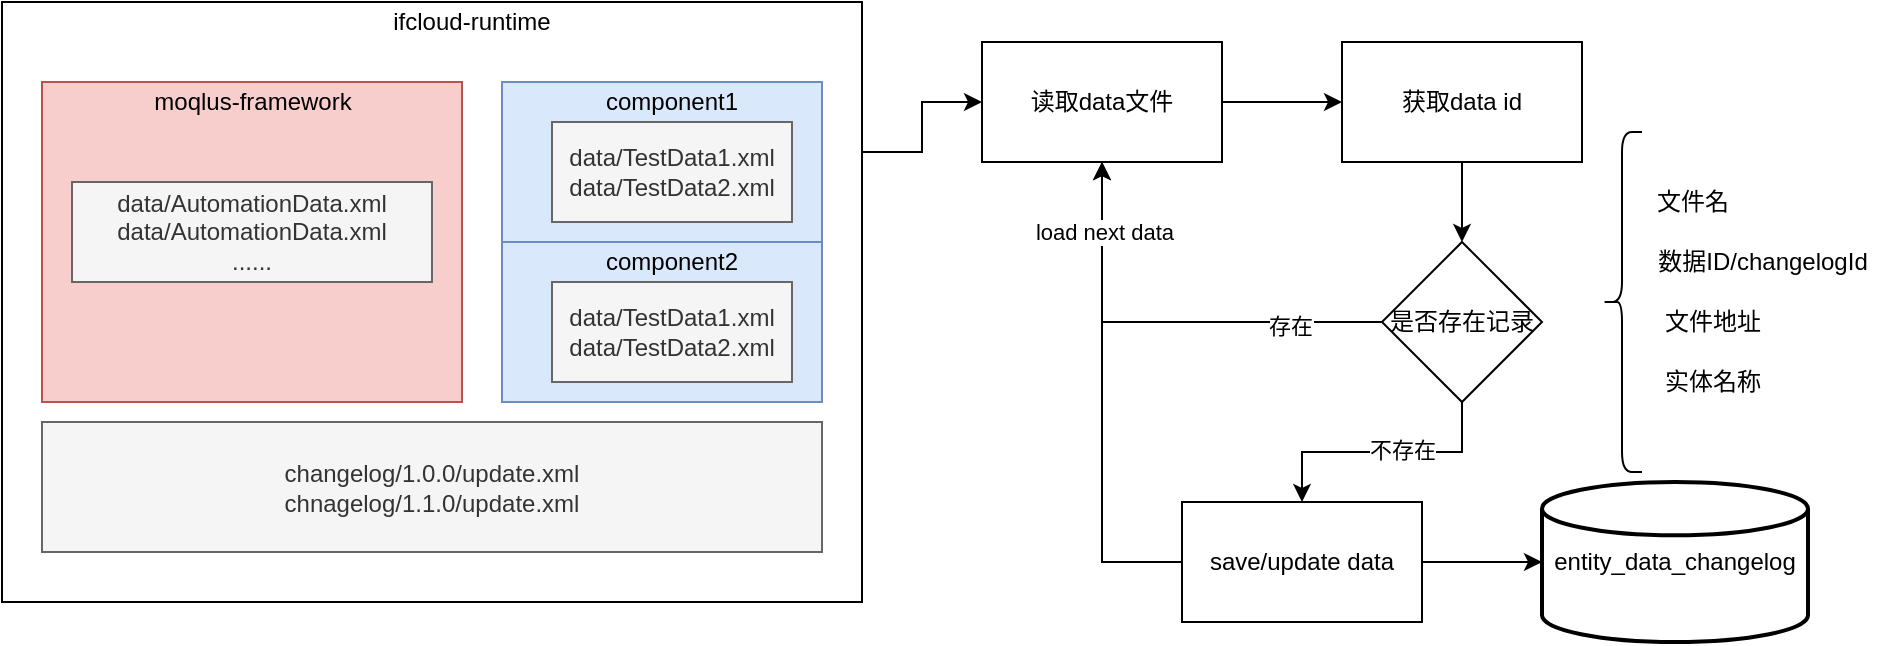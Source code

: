 <mxfile version="14.6.13" type="device"><diagram id="wXhJuDPF0Q41yfUL21sD" name="第 1 页"><mxGraphModel dx="1185" dy="678" grid="1" gridSize="10" guides="1" tooltips="1" connect="1" arrows="1" fold="1" page="1" pageScale="1" pageWidth="827" pageHeight="1169" math="0" shadow="0"><root><mxCell id="0"/><mxCell id="1" parent="0"/><mxCell id="lY2HAseP53FyU0SkO5xe-21" style="edgeStyle=orthogonalEdgeStyle;rounded=0;orthogonalLoop=1;jettySize=auto;html=1;exitX=1;exitY=0.25;exitDx=0;exitDy=0;" edge="1" parent="1" source="lY2HAseP53FyU0SkO5xe-9" target="lY2HAseP53FyU0SkO5xe-20"><mxGeometry relative="1" as="geometry"/></mxCell><mxCell id="lY2HAseP53FyU0SkO5xe-9" value="" style="rounded=0;whiteSpace=wrap;html=1;" vertex="1" parent="1"><mxGeometry x="60" y="70" width="430" height="300" as="geometry"/></mxCell><mxCell id="lY2HAseP53FyU0SkO5xe-2" value="" style="rounded=0;whiteSpace=wrap;html=1;fillColor=#dae8fc;strokeColor=#6c8ebf;" vertex="1" parent="1"><mxGeometry x="310" y="110" width="160" height="80" as="geometry"/></mxCell><mxCell id="lY2HAseP53FyU0SkO5xe-3" value="component1" style="text;html=1;strokeColor=none;fillColor=none;align=center;verticalAlign=middle;whiteSpace=wrap;rounded=0;" vertex="1" parent="1"><mxGeometry x="345" y="110" width="100" height="20" as="geometry"/></mxCell><mxCell id="lY2HAseP53FyU0SkO5xe-1" value="data/TestData1.xml&lt;br&gt;data/TestData2.xml" style="rounded=0;whiteSpace=wrap;html=1;align=center;fillColor=#f5f5f5;strokeColor=#666666;fontColor=#333333;" vertex="1" parent="1"><mxGeometry x="335" y="130" width="120" height="50" as="geometry"/></mxCell><mxCell id="lY2HAseP53FyU0SkO5xe-5" value="" style="rounded=0;whiteSpace=wrap;html=1;fillColor=#dae8fc;strokeColor=#6c8ebf;" vertex="1" parent="1"><mxGeometry x="310" y="190" width="160" height="80" as="geometry"/></mxCell><mxCell id="lY2HAseP53FyU0SkO5xe-6" value="component2" style="text;html=1;strokeColor=none;fillColor=none;align=center;verticalAlign=middle;whiteSpace=wrap;rounded=0;" vertex="1" parent="1"><mxGeometry x="345" y="190" width="100" height="20" as="geometry"/></mxCell><mxCell id="lY2HAseP53FyU0SkO5xe-7" value="data/TestData1.xml&lt;br&gt;data/TestData2.xml" style="rounded=0;whiteSpace=wrap;html=1;align=center;fillColor=#f5f5f5;strokeColor=#666666;fontColor=#333333;" vertex="1" parent="1"><mxGeometry x="335" y="210" width="120" height="50" as="geometry"/></mxCell><mxCell id="lY2HAseP53FyU0SkO5xe-10" value="ifcloud-runtime" style="text;html=1;strokeColor=none;fillColor=none;align=center;verticalAlign=middle;whiteSpace=wrap;rounded=0;" vertex="1" parent="1"><mxGeometry x="245" y="70" width="100" height="20" as="geometry"/></mxCell><mxCell id="lY2HAseP53FyU0SkO5xe-11" value="changelog/1.0.0/update.xml&lt;br&gt;chnagelog/1.1.0/update.xml" style="rounded=0;whiteSpace=wrap;html=1;align=center;fillColor=#f5f5f5;strokeColor=#666666;fontColor=#333333;" vertex="1" parent="1"><mxGeometry x="80" y="280" width="390" height="65" as="geometry"/></mxCell><mxCell id="lY2HAseP53FyU0SkO5xe-12" value="" style="rounded=0;whiteSpace=wrap;html=1;fillColor=#f8cecc;strokeColor=#b85450;" vertex="1" parent="1"><mxGeometry x="80" y="110" width="210" height="160" as="geometry"/></mxCell><mxCell id="lY2HAseP53FyU0SkO5xe-13" value="moqlus-framework" style="text;html=1;align=center;verticalAlign=middle;resizable=0;points=[];autosize=1;strokeColor=none;" vertex="1" parent="1"><mxGeometry x="130" y="110" width="110" height="20" as="geometry"/></mxCell><mxCell id="lY2HAseP53FyU0SkO5xe-14" value="data/AutomationData.xml&lt;br&gt;data/AutomationData.xml&lt;br&gt;......" style="rounded=0;whiteSpace=wrap;html=1;align=center;fillColor=#f5f5f5;strokeColor=#666666;fontColor=#333333;" vertex="1" parent="1"><mxGeometry x="95" y="160" width="180" height="50" as="geometry"/></mxCell><mxCell id="lY2HAseP53FyU0SkO5xe-23" value="" style="edgeStyle=orthogonalEdgeStyle;rounded=0;orthogonalLoop=1;jettySize=auto;html=1;" edge="1" parent="1" source="lY2HAseP53FyU0SkO5xe-20" target="lY2HAseP53FyU0SkO5xe-22"><mxGeometry relative="1" as="geometry"/></mxCell><mxCell id="lY2HAseP53FyU0SkO5xe-20" value="读取data文件" style="rounded=0;whiteSpace=wrap;html=1;fillColor=none;align=center;" vertex="1" parent="1"><mxGeometry x="550" y="90" width="120" height="60" as="geometry"/></mxCell><mxCell id="lY2HAseP53FyU0SkO5xe-25" style="edgeStyle=orthogonalEdgeStyle;rounded=0;orthogonalLoop=1;jettySize=auto;html=1;exitX=0.5;exitY=1;exitDx=0;exitDy=0;entryX=0.5;entryY=0;entryDx=0;entryDy=0;" edge="1" parent="1" source="lY2HAseP53FyU0SkO5xe-22" target="lY2HAseP53FyU0SkO5xe-24"><mxGeometry relative="1" as="geometry"/></mxCell><mxCell id="lY2HAseP53FyU0SkO5xe-22" value="获取data id" style="rounded=0;whiteSpace=wrap;html=1;fillColor=none;align=center;" vertex="1" parent="1"><mxGeometry x="730" y="90" width="120" height="60" as="geometry"/></mxCell><mxCell id="lY2HAseP53FyU0SkO5xe-82" style="edgeStyle=orthogonalEdgeStyle;rounded=0;orthogonalLoop=1;jettySize=auto;html=1;exitX=0.5;exitY=1;exitDx=0;exitDy=0;" edge="1" parent="1" source="lY2HAseP53FyU0SkO5xe-24" target="lY2HAseP53FyU0SkO5xe-79"><mxGeometry relative="1" as="geometry"/></mxCell><mxCell id="lY2HAseP53FyU0SkO5xe-88" value="不存在" style="edgeLabel;html=1;align=center;verticalAlign=middle;resizable=0;points=[];" vertex="1" connectable="0" parent="lY2HAseP53FyU0SkO5xe-82"><mxGeometry x="-0.154" y="-1" relative="1" as="geometry"><mxPoint as="offset"/></mxGeometry></mxCell><mxCell id="lY2HAseP53FyU0SkO5xe-83" style="edgeStyle=orthogonalEdgeStyle;rounded=0;orthogonalLoop=1;jettySize=auto;html=1;exitX=0;exitY=0.5;exitDx=0;exitDy=0;entryX=0.5;entryY=1;entryDx=0;entryDy=0;" edge="1" parent="1" source="lY2HAseP53FyU0SkO5xe-24" target="lY2HAseP53FyU0SkO5xe-20"><mxGeometry relative="1" as="geometry"/></mxCell><mxCell id="lY2HAseP53FyU0SkO5xe-89" value="存在" style="edgeLabel;html=1;align=center;verticalAlign=middle;resizable=0;points=[];" vertex="1" connectable="0" parent="lY2HAseP53FyU0SkO5xe-83"><mxGeometry x="-0.583" y="2" relative="1" as="geometry"><mxPoint as="offset"/></mxGeometry></mxCell><mxCell id="lY2HAseP53FyU0SkO5xe-24" value="是否存在记录" style="rhombus;whiteSpace=wrap;html=1;" vertex="1" parent="1"><mxGeometry x="750" y="190" width="80" height="80" as="geometry"/></mxCell><mxCell id="lY2HAseP53FyU0SkO5xe-27" value="" style="shape=curlyBracket;whiteSpace=wrap;html=1;rounded=1;align=center;" vertex="1" parent="1"><mxGeometry x="860" y="135" width="20" height="170" as="geometry"/></mxCell><mxCell id="lY2HAseP53FyU0SkO5xe-74" value="文件名" style="text;html=1;align=center;verticalAlign=middle;resizable=0;points=[];autosize=1;strokeColor=none;" vertex="1" parent="1"><mxGeometry x="880" y="160" width="50" height="20" as="geometry"/></mxCell><mxCell id="lY2HAseP53FyU0SkO5xe-75" value="数据ID/changelogId" style="text;html=1;align=center;verticalAlign=middle;resizable=0;points=[];autosize=1;strokeColor=none;" vertex="1" parent="1"><mxGeometry x="880" y="190" width="120" height="20" as="geometry"/></mxCell><mxCell id="lY2HAseP53FyU0SkO5xe-76" value="文件地址" style="text;html=1;align=center;verticalAlign=middle;resizable=0;points=[];autosize=1;strokeColor=none;" vertex="1" parent="1"><mxGeometry x="885" y="220" width="60" height="20" as="geometry"/></mxCell><mxCell id="lY2HAseP53FyU0SkO5xe-77" value="实体名称" style="text;html=1;align=center;verticalAlign=middle;resizable=0;points=[];autosize=1;strokeColor=none;" vertex="1" parent="1"><mxGeometry x="885" y="250" width="60" height="20" as="geometry"/></mxCell><mxCell id="lY2HAseP53FyU0SkO5xe-78" value="&lt;div style=&quot;text-align: left&quot;&gt;&lt;span&gt;entity_data_changelog&lt;/span&gt;&lt;/div&gt;" style="strokeWidth=2;html=1;shape=mxgraph.flowchart.database;whiteSpace=wrap;" vertex="1" parent="1"><mxGeometry x="830" y="310" width="133" height="80" as="geometry"/></mxCell><mxCell id="lY2HAseP53FyU0SkO5xe-85" style="edgeStyle=orthogonalEdgeStyle;rounded=0;orthogonalLoop=1;jettySize=auto;html=1;exitX=1;exitY=0.5;exitDx=0;exitDy=0;entryX=0;entryY=0.5;entryDx=0;entryDy=0;entryPerimeter=0;" edge="1" parent="1" source="lY2HAseP53FyU0SkO5xe-79" target="lY2HAseP53FyU0SkO5xe-78"><mxGeometry relative="1" as="geometry"/></mxCell><mxCell id="lY2HAseP53FyU0SkO5xe-86" style="edgeStyle=orthogonalEdgeStyle;rounded=0;orthogonalLoop=1;jettySize=auto;html=1;exitX=0;exitY=0.5;exitDx=0;exitDy=0;entryX=0.5;entryY=1;entryDx=0;entryDy=0;" edge="1" parent="1" source="lY2HAseP53FyU0SkO5xe-79" target="lY2HAseP53FyU0SkO5xe-20"><mxGeometry relative="1" as="geometry"/></mxCell><mxCell id="lY2HAseP53FyU0SkO5xe-87" value="load next data" style="edgeLabel;html=1;align=center;verticalAlign=middle;resizable=0;points=[];" vertex="1" connectable="0" parent="lY2HAseP53FyU0SkO5xe-86"><mxGeometry x="0.713" y="-1" relative="1" as="geometry"><mxPoint as="offset"/></mxGeometry></mxCell><mxCell id="lY2HAseP53FyU0SkO5xe-79" value="save/update data" style="rounded=0;whiteSpace=wrap;html=1;fillColor=none;align=center;" vertex="1" parent="1"><mxGeometry x="650" y="320" width="120" height="60" as="geometry"/></mxCell></root></mxGraphModel></diagram></mxfile>